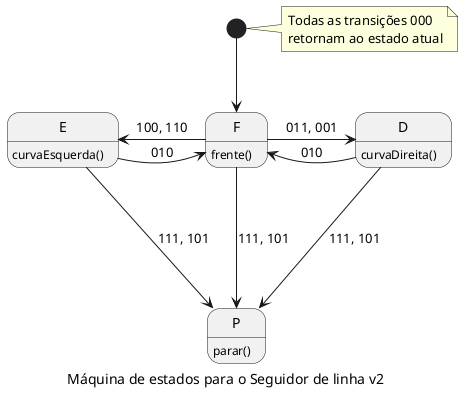 @startuml SEGLIN2-FSM

caption Máquina de estados para o Seguidor de linha v2

state S <<start>>
state F : frente()
state E : curvaEsquerda()
state D : curvaDireita()
state P : parar()

S -d-> F
note right of S 
Todas as transições 000
retornam ao estado atual
end note

F -l-> E : 100, 110
F -r-> D : 011, 001
F -d--> P : 111, 101

E -r---> F : 010
D -l---> F : 010

E -d--> P : 111, 101
D -d--> P : 111, 101

@enduml